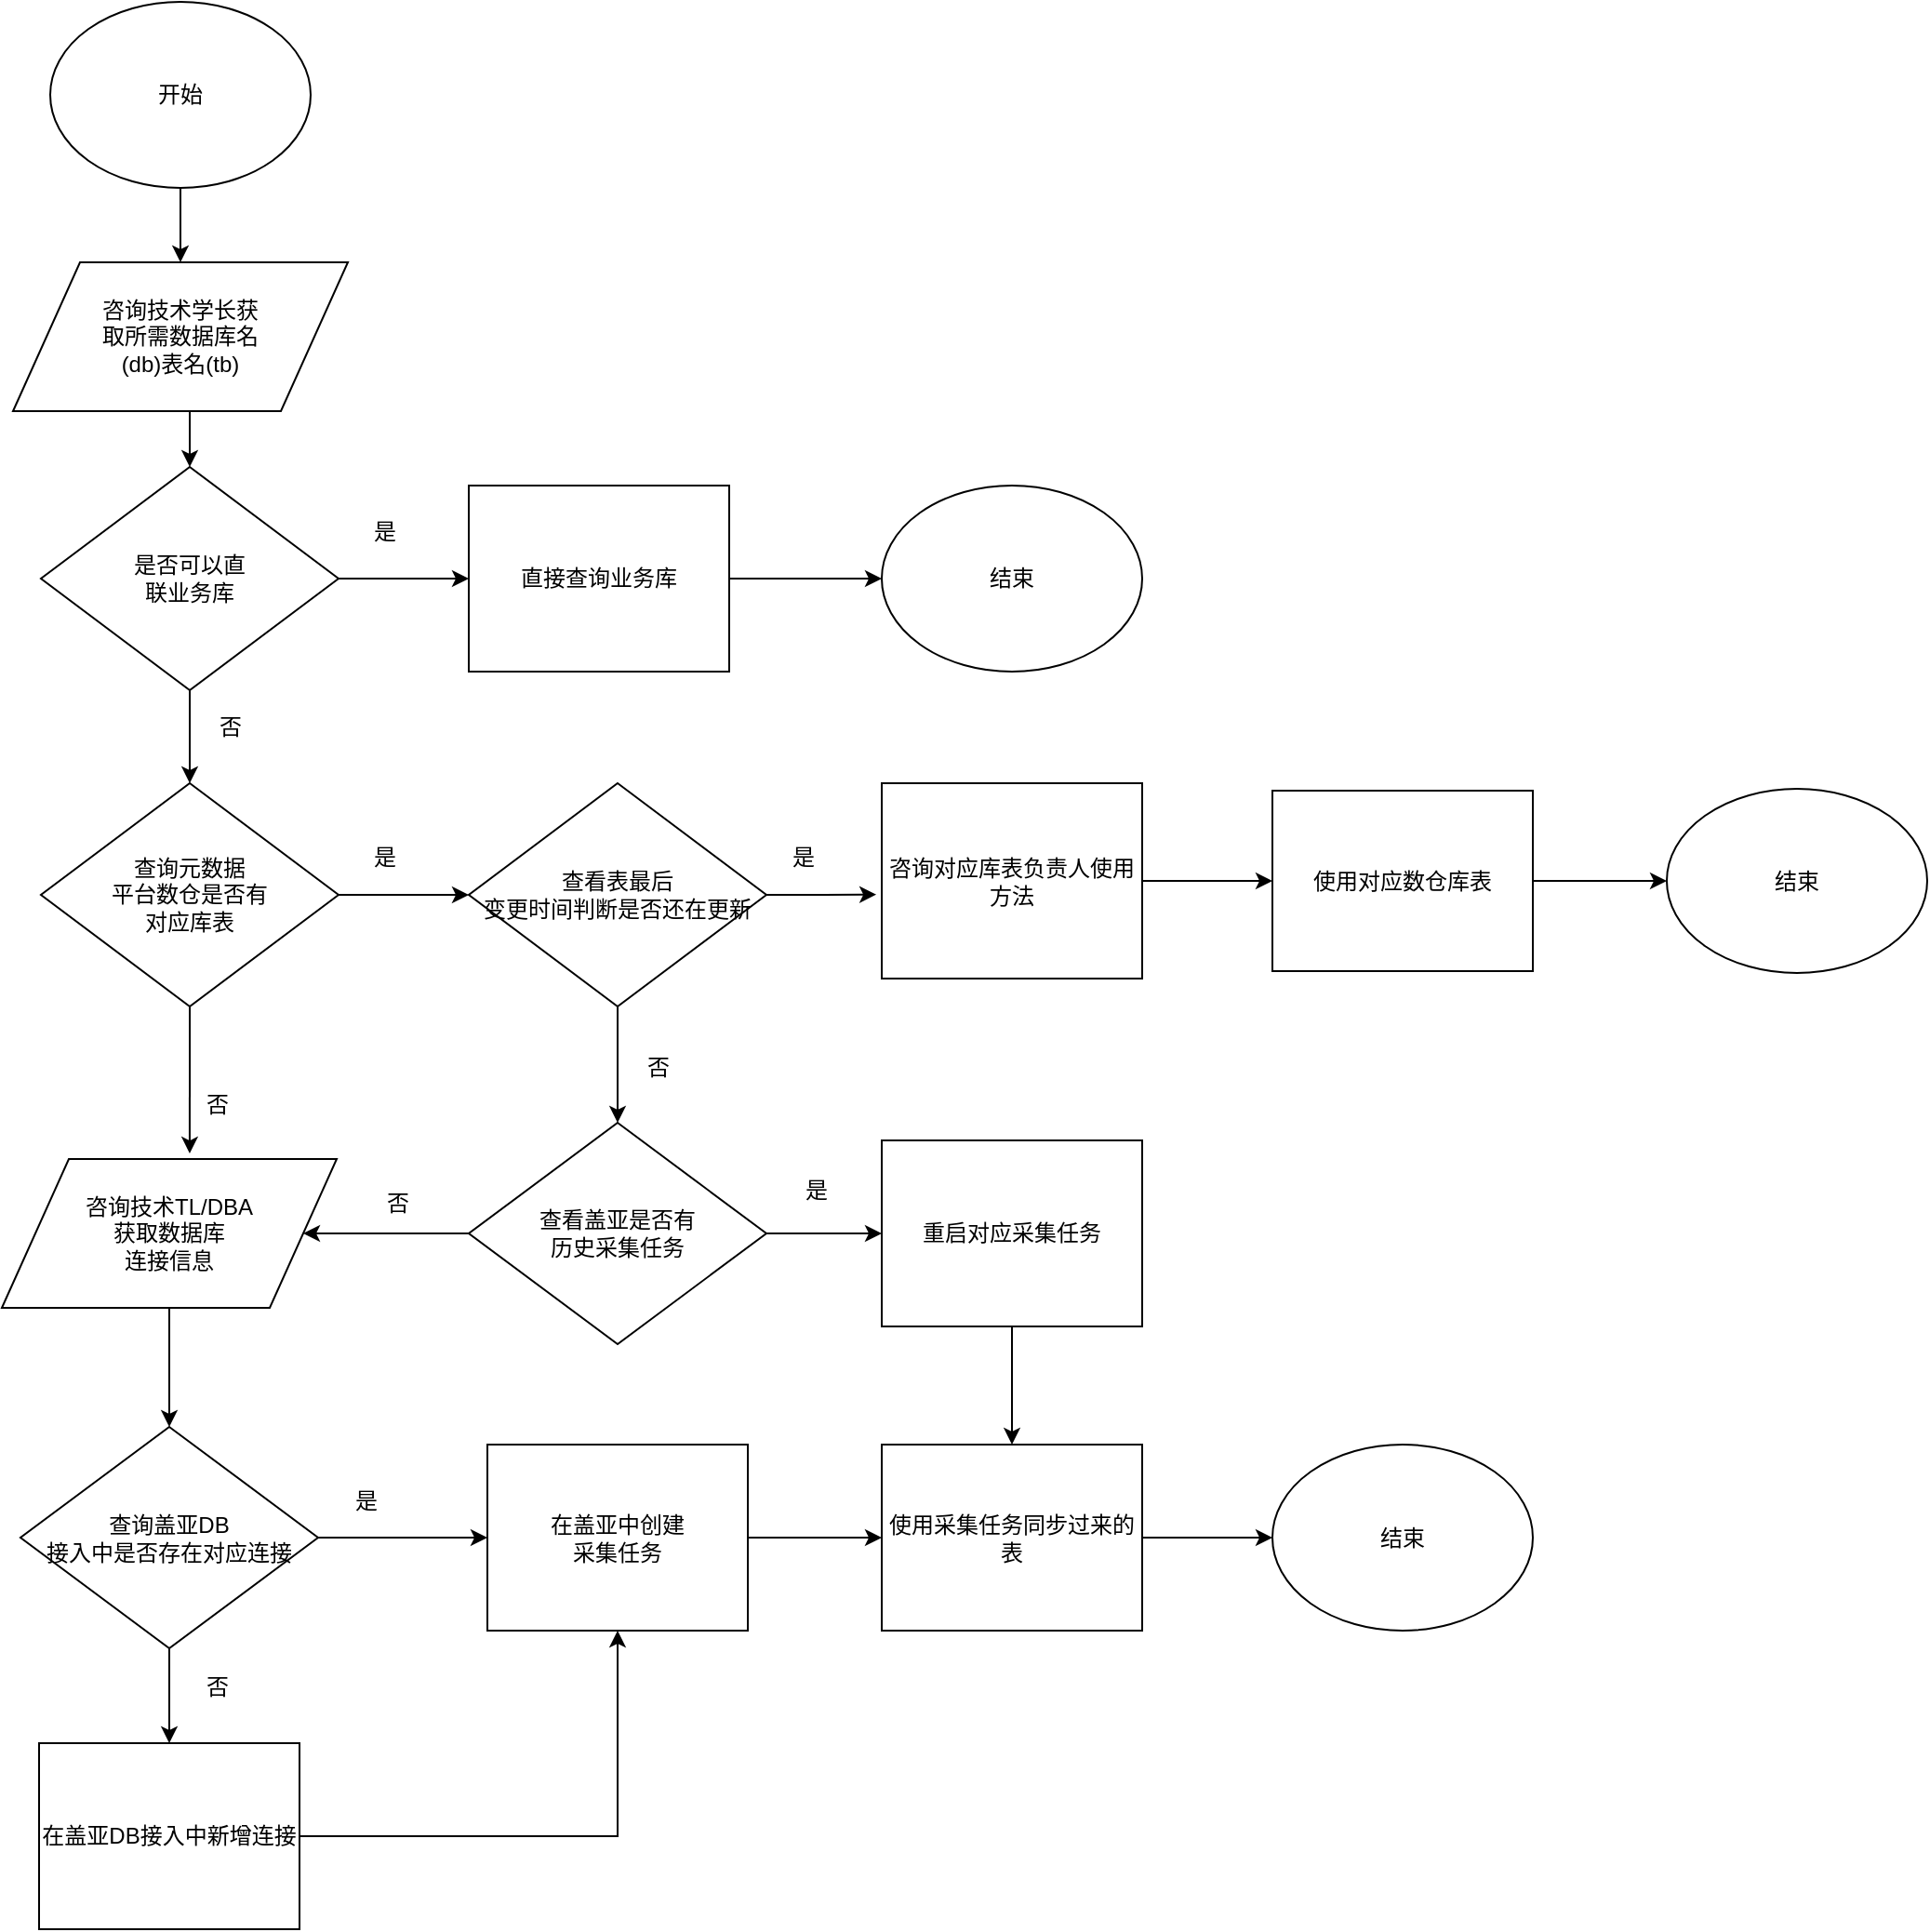 <mxfile version="13.3.5" type="github">
  <diagram id="GlrmGB7Cg13xpDT-XPhr" name="第 1 页">
    <mxGraphModel dx="946" dy="662" grid="1" gridSize="10" guides="1" tooltips="1" connect="1" arrows="1" fold="1" page="1" pageScale="1" pageWidth="827" pageHeight="1169" math="0" shadow="0">
      <root>
        <mxCell id="0" />
        <mxCell id="1" parent="0" />
        <mxCell id="u_nAJyTLqQvdmRVoEmsV-29" style="edgeStyle=orthogonalEdgeStyle;rounded=0;orthogonalLoop=1;jettySize=auto;html=1;exitX=0.5;exitY=1;exitDx=0;exitDy=0;entryX=0.5;entryY=0;entryDx=0;entryDy=0;" parent="1" source="u_nAJyTLqQvdmRVoEmsV-1" target="u_nAJyTLqQvdmRVoEmsV-26" edge="1">
          <mxGeometry relative="1" as="geometry" />
        </mxCell>
        <mxCell id="u_nAJyTLqQvdmRVoEmsV-1" value="开始" style="ellipse;whiteSpace=wrap;html=1;" parent="1" vertex="1">
          <mxGeometry x="93" y="20" width="140" height="100" as="geometry" />
        </mxCell>
        <mxCell id="u_nAJyTLqQvdmRVoEmsV-16" style="edgeStyle=orthogonalEdgeStyle;rounded=0;orthogonalLoop=1;jettySize=auto;html=1;entryX=0;entryY=0.5;entryDx=0;entryDy=0;" parent="1" source="u_nAJyTLqQvdmRVoEmsV-4" target="u_nAJyTLqQvdmRVoEmsV-15" edge="1">
          <mxGeometry relative="1" as="geometry" />
        </mxCell>
        <mxCell id="u_nAJyTLqQvdmRVoEmsV-4" value="直接查询业务库" style="rounded=0;whiteSpace=wrap;html=1;" parent="1" vertex="1">
          <mxGeometry x="318" y="280" width="140" height="100" as="geometry" />
        </mxCell>
        <mxCell id="u_nAJyTLqQvdmRVoEmsV-7" style="edgeStyle=orthogonalEdgeStyle;rounded=0;orthogonalLoop=1;jettySize=auto;html=1;entryX=0;entryY=0.5;entryDx=0;entryDy=0;" parent="1" source="u_nAJyTLqQvdmRVoEmsV-6" target="u_nAJyTLqQvdmRVoEmsV-4" edge="1">
          <mxGeometry relative="1" as="geometry" />
        </mxCell>
        <mxCell id="u_nAJyTLqQvdmRVoEmsV-10" style="edgeStyle=orthogonalEdgeStyle;rounded=0;orthogonalLoop=1;jettySize=auto;html=1;" parent="1" source="u_nAJyTLqQvdmRVoEmsV-6" target="u_nAJyTLqQvdmRVoEmsV-13" edge="1">
          <mxGeometry relative="1" as="geometry" />
        </mxCell>
        <mxCell id="u_nAJyTLqQvdmRVoEmsV-6" value="是否可以直&lt;br&gt;联业务库" style="rhombus;whiteSpace=wrap;html=1;" parent="1" vertex="1">
          <mxGeometry x="88" y="270" width="160" height="120" as="geometry" />
        </mxCell>
        <mxCell id="u_nAJyTLqQvdmRVoEmsV-8" value="是" style="text;html=1;strokeColor=none;fillColor=none;align=center;verticalAlign=middle;whiteSpace=wrap;rounded=0;" parent="1" vertex="1">
          <mxGeometry x="253" y="295" width="40" height="20" as="geometry" />
        </mxCell>
        <mxCell id="u_nAJyTLqQvdmRVoEmsV-19" style="edgeStyle=orthogonalEdgeStyle;rounded=0;orthogonalLoop=1;jettySize=auto;html=1;entryX=0;entryY=0.5;entryDx=0;entryDy=0;" parent="1" source="u_nAJyTLqQvdmRVoEmsV-9" target="u_nAJyTLqQvdmRVoEmsV-18" edge="1">
          <mxGeometry relative="1" as="geometry" />
        </mxCell>
        <mxCell id="u_nAJyTLqQvdmRVoEmsV-9" value="使用对应数仓库表" style="rounded=0;whiteSpace=wrap;html=1;" parent="1" vertex="1">
          <mxGeometry x="750" y="444" width="140" height="97" as="geometry" />
        </mxCell>
        <mxCell id="u_nAJyTLqQvdmRVoEmsV-11" value="否" style="text;html=1;strokeColor=none;fillColor=none;align=center;verticalAlign=middle;whiteSpace=wrap;rounded=0;" parent="1" vertex="1">
          <mxGeometry x="170" y="400" width="40" height="20" as="geometry" />
        </mxCell>
        <mxCell id="x_En7KskdglsmadCZ8Tj-6" style="edgeStyle=orthogonalEdgeStyle;rounded=0;orthogonalLoop=1;jettySize=auto;html=1;entryX=0;entryY=0.5;entryDx=0;entryDy=0;" edge="1" parent="1" source="u_nAJyTLqQvdmRVoEmsV-13" target="x_En7KskdglsmadCZ8Tj-5">
          <mxGeometry relative="1" as="geometry" />
        </mxCell>
        <mxCell id="u_nAJyTLqQvdmRVoEmsV-13" value="查询元数据&lt;br&gt;平台数仓是否有&lt;br&gt;对应库表" style="rhombus;whiteSpace=wrap;html=1;" parent="1" vertex="1">
          <mxGeometry x="88" y="440" width="160" height="120" as="geometry" />
        </mxCell>
        <mxCell id="u_nAJyTLqQvdmRVoEmsV-15" value="结束" style="ellipse;whiteSpace=wrap;html=1;" parent="1" vertex="1">
          <mxGeometry x="540" y="280" width="140" height="100" as="geometry" />
        </mxCell>
        <mxCell id="u_nAJyTLqQvdmRVoEmsV-18" value="结束" style="ellipse;whiteSpace=wrap;html=1;" parent="1" vertex="1">
          <mxGeometry x="962" y="443" width="140" height="99" as="geometry" />
        </mxCell>
        <mxCell id="u_nAJyTLqQvdmRVoEmsV-20" value="是" style="text;html=1;strokeColor=none;fillColor=none;align=center;verticalAlign=middle;whiteSpace=wrap;rounded=0;" parent="1" vertex="1">
          <mxGeometry x="253" y="470" width="40" height="20" as="geometry" />
        </mxCell>
        <mxCell id="u_nAJyTLqQvdmRVoEmsV-42" style="edgeStyle=orthogonalEdgeStyle;rounded=0;orthogonalLoop=1;jettySize=auto;html=1;exitX=0.5;exitY=1;exitDx=0;exitDy=0;entryX=0.561;entryY=-0.037;entryDx=0;entryDy=0;entryPerimeter=0;" parent="1" source="u_nAJyTLqQvdmRVoEmsV-13" target="u_nAJyTLqQvdmRVoEmsV-41" edge="1">
          <mxGeometry relative="1" as="geometry">
            <mxPoint x="168" y="715" as="sourcePoint" />
          </mxGeometry>
        </mxCell>
        <mxCell id="u_nAJyTLqQvdmRVoEmsV-30" style="edgeStyle=orthogonalEdgeStyle;rounded=0;orthogonalLoop=1;jettySize=auto;html=1;exitX=0.5;exitY=1;exitDx=0;exitDy=0;entryX=0.5;entryY=0;entryDx=0;entryDy=0;" parent="1" source="u_nAJyTLqQvdmRVoEmsV-26" target="u_nAJyTLqQvdmRVoEmsV-6" edge="1">
          <mxGeometry relative="1" as="geometry" />
        </mxCell>
        <mxCell id="u_nAJyTLqQvdmRVoEmsV-26" value="&lt;span&gt;咨询技术学长获&lt;br&gt;取所需数据库名&lt;br&gt;(db)表名(tb)&lt;/span&gt;" style="shape=parallelogram;perimeter=parallelogramPerimeter;whiteSpace=wrap;html=1;" parent="1" vertex="1">
          <mxGeometry x="73" y="160" width="180" height="80" as="geometry" />
        </mxCell>
        <mxCell id="u_nAJyTLqQvdmRVoEmsV-46" style="edgeStyle=orthogonalEdgeStyle;rounded=0;orthogonalLoop=1;jettySize=auto;html=1;entryX=0.5;entryY=0;entryDx=0;entryDy=0;" parent="1" source="u_nAJyTLqQvdmRVoEmsV-41" target="u_nAJyTLqQvdmRVoEmsV-45" edge="1">
          <mxGeometry relative="1" as="geometry" />
        </mxCell>
        <mxCell id="u_nAJyTLqQvdmRVoEmsV-41" value="&lt;span&gt;咨询技术TL/DBA&lt;br&gt;获取数据库&lt;br&gt;连接信息&lt;/span&gt;" style="shape=parallelogram;perimeter=parallelogramPerimeter;whiteSpace=wrap;html=1;" parent="1" vertex="1">
          <mxGeometry x="67" y="642" width="180" height="80" as="geometry" />
        </mxCell>
        <mxCell id="u_nAJyTLqQvdmRVoEmsV-49" style="edgeStyle=orthogonalEdgeStyle;rounded=0;orthogonalLoop=1;jettySize=auto;html=1;exitX=1;exitY=0.5;exitDx=0;exitDy=0;entryX=0;entryY=0.5;entryDx=0;entryDy=0;" parent="1" source="u_nAJyTLqQvdmRVoEmsV-45" target="u_nAJyTLqQvdmRVoEmsV-47" edge="1">
          <mxGeometry relative="1" as="geometry" />
        </mxCell>
        <mxCell id="u_nAJyTLqQvdmRVoEmsV-55" style="edgeStyle=orthogonalEdgeStyle;rounded=0;orthogonalLoop=1;jettySize=auto;html=1;exitX=0.5;exitY=1;exitDx=0;exitDy=0;entryX=0.5;entryY=0;entryDx=0;entryDy=0;" parent="1" source="u_nAJyTLqQvdmRVoEmsV-45" target="u_nAJyTLqQvdmRVoEmsV-54" edge="1">
          <mxGeometry relative="1" as="geometry" />
        </mxCell>
        <mxCell id="u_nAJyTLqQvdmRVoEmsV-45" value="查询盖亚DB&lt;br&gt;接入中是否存在对应连接" style="rhombus;whiteSpace=wrap;html=1;" parent="1" vertex="1">
          <mxGeometry x="77" y="786" width="160" height="119" as="geometry" />
        </mxCell>
        <mxCell id="u_nAJyTLqQvdmRVoEmsV-50" style="edgeStyle=orthogonalEdgeStyle;rounded=0;orthogonalLoop=1;jettySize=auto;html=1;entryX=0;entryY=0.5;entryDx=0;entryDy=0;" parent="1" source="u_nAJyTLqQvdmRVoEmsV-47" target="u_nAJyTLqQvdmRVoEmsV-48" edge="1">
          <mxGeometry relative="1" as="geometry" />
        </mxCell>
        <mxCell id="u_nAJyTLqQvdmRVoEmsV-47" value="在盖亚中创建&lt;br&gt;采集任务" style="rounded=0;whiteSpace=wrap;html=1;" parent="1" vertex="1">
          <mxGeometry x="328" y="795.5" width="140" height="100" as="geometry" />
        </mxCell>
        <mxCell id="u_nAJyTLqQvdmRVoEmsV-52" style="edgeStyle=orthogonalEdgeStyle;rounded=0;orthogonalLoop=1;jettySize=auto;html=1;exitX=1;exitY=0.5;exitDx=0;exitDy=0;entryX=0;entryY=0.5;entryDx=0;entryDy=0;" parent="1" source="u_nAJyTLqQvdmRVoEmsV-48" target="u_nAJyTLqQvdmRVoEmsV-51" edge="1">
          <mxGeometry relative="1" as="geometry">
            <mxPoint x="750" y="845.5" as="targetPoint" />
          </mxGeometry>
        </mxCell>
        <mxCell id="u_nAJyTLqQvdmRVoEmsV-48" value="使用采集任务同步过来的表" style="rounded=0;whiteSpace=wrap;html=1;" parent="1" vertex="1">
          <mxGeometry x="540" y="795.5" width="140" height="100" as="geometry" />
        </mxCell>
        <mxCell id="u_nAJyTLqQvdmRVoEmsV-51" value="结束" style="ellipse;whiteSpace=wrap;html=1;" parent="1" vertex="1">
          <mxGeometry x="750" y="795.5" width="140" height="100" as="geometry" />
        </mxCell>
        <mxCell id="u_nAJyTLqQvdmRVoEmsV-53" value="是" style="text;html=1;strokeColor=none;fillColor=none;align=center;verticalAlign=middle;whiteSpace=wrap;rounded=0;" parent="1" vertex="1">
          <mxGeometry x="243" y="816" width="40" height="20" as="geometry" />
        </mxCell>
        <mxCell id="u_nAJyTLqQvdmRVoEmsV-57" style="edgeStyle=orthogonalEdgeStyle;rounded=0;orthogonalLoop=1;jettySize=auto;html=1;exitX=1;exitY=0.5;exitDx=0;exitDy=0;entryX=0.5;entryY=1;entryDx=0;entryDy=0;" parent="1" source="u_nAJyTLqQvdmRVoEmsV-54" target="u_nAJyTLqQvdmRVoEmsV-47" edge="1">
          <mxGeometry relative="1" as="geometry" />
        </mxCell>
        <mxCell id="u_nAJyTLqQvdmRVoEmsV-54" value="在盖亚DB接入中新增连接" style="rounded=0;whiteSpace=wrap;html=1;" parent="1" vertex="1">
          <mxGeometry x="87" y="956" width="140" height="100" as="geometry" />
        </mxCell>
        <mxCell id="u_nAJyTLqQvdmRVoEmsV-56" value="否" style="text;html=1;strokeColor=none;fillColor=none;align=center;verticalAlign=middle;whiteSpace=wrap;rounded=0;" parent="1" vertex="1">
          <mxGeometry x="163" y="916" width="40" height="20" as="geometry" />
        </mxCell>
        <mxCell id="u_nAJyTLqQvdmRVoEmsV-65" style="edgeStyle=orthogonalEdgeStyle;rounded=0;orthogonalLoop=1;jettySize=auto;html=1;exitX=1;exitY=0.5;exitDx=0;exitDy=0;entryX=0;entryY=0.5;entryDx=0;entryDy=0;" parent="1" source="u_nAJyTLqQvdmRVoEmsV-59" target="u_nAJyTLqQvdmRVoEmsV-62" edge="1">
          <mxGeometry relative="1" as="geometry" />
        </mxCell>
        <mxCell id="u_nAJyTLqQvdmRVoEmsV-71" style="edgeStyle=orthogonalEdgeStyle;rounded=0;orthogonalLoop=1;jettySize=auto;html=1;exitX=0;exitY=0.5;exitDx=0;exitDy=0;entryX=1;entryY=0.5;entryDx=0;entryDy=0;" parent="1" source="u_nAJyTLqQvdmRVoEmsV-59" target="u_nAJyTLqQvdmRVoEmsV-41" edge="1">
          <mxGeometry relative="1" as="geometry" />
        </mxCell>
        <mxCell id="u_nAJyTLqQvdmRVoEmsV-59" value="查看盖亚是否有&lt;br&gt;历史采集任务" style="rhombus;whiteSpace=wrap;html=1;" parent="1" vertex="1">
          <mxGeometry x="318" y="622.5" width="160" height="119" as="geometry" />
        </mxCell>
        <mxCell id="u_nAJyTLqQvdmRVoEmsV-66" style="edgeStyle=orthogonalEdgeStyle;rounded=0;orthogonalLoop=1;jettySize=auto;html=1;exitX=0.5;exitY=1;exitDx=0;exitDy=0;entryX=0.5;entryY=0;entryDx=0;entryDy=0;" parent="1" source="u_nAJyTLqQvdmRVoEmsV-62" target="u_nAJyTLqQvdmRVoEmsV-48" edge="1">
          <mxGeometry relative="1" as="geometry" />
        </mxCell>
        <mxCell id="u_nAJyTLqQvdmRVoEmsV-62" value="重启对应采集任务" style="rounded=0;whiteSpace=wrap;html=1;" parent="1" vertex="1">
          <mxGeometry x="540" y="632" width="140" height="100" as="geometry" />
        </mxCell>
        <mxCell id="u_nAJyTLqQvdmRVoEmsV-67" value="是" style="text;html=1;strokeColor=none;fillColor=none;align=center;verticalAlign=middle;whiteSpace=wrap;rounded=0;" parent="1" vertex="1">
          <mxGeometry x="485" y="649" width="40" height="20" as="geometry" />
        </mxCell>
        <mxCell id="u_nAJyTLqQvdmRVoEmsV-69" value="否" style="text;html=1;strokeColor=none;fillColor=none;align=center;verticalAlign=middle;whiteSpace=wrap;rounded=0;" parent="1" vertex="1">
          <mxGeometry x="260" y="656" width="40" height="20" as="geometry" />
        </mxCell>
        <mxCell id="u_nAJyTLqQvdmRVoEmsV-70" value="否" style="text;html=1;strokeColor=none;fillColor=none;align=center;verticalAlign=middle;whiteSpace=wrap;rounded=0;" parent="1" vertex="1">
          <mxGeometry x="163" y="602.5" width="40" height="20" as="geometry" />
        </mxCell>
        <mxCell id="x_En7KskdglsmadCZ8Tj-4" style="edgeStyle=orthogonalEdgeStyle;rounded=0;orthogonalLoop=1;jettySize=auto;html=1;entryX=0;entryY=0.5;entryDx=0;entryDy=0;" edge="1" parent="1" source="x_En7KskdglsmadCZ8Tj-1" target="u_nAJyTLqQvdmRVoEmsV-9">
          <mxGeometry relative="1" as="geometry" />
        </mxCell>
        <mxCell id="x_En7KskdglsmadCZ8Tj-1" value="咨询对应库表负责人使用方法" style="rounded=0;whiteSpace=wrap;html=1;" vertex="1" parent="1">
          <mxGeometry x="540" y="440" width="140" height="105" as="geometry" />
        </mxCell>
        <mxCell id="x_En7KskdglsmadCZ8Tj-7" style="edgeStyle=orthogonalEdgeStyle;rounded=0;orthogonalLoop=1;jettySize=auto;html=1;entryX=-0.021;entryY=0.57;entryDx=0;entryDy=0;entryPerimeter=0;" edge="1" parent="1" source="x_En7KskdglsmadCZ8Tj-5" target="x_En7KskdglsmadCZ8Tj-1">
          <mxGeometry relative="1" as="geometry" />
        </mxCell>
        <mxCell id="x_En7KskdglsmadCZ8Tj-9" style="edgeStyle=orthogonalEdgeStyle;rounded=0;orthogonalLoop=1;jettySize=auto;html=1;entryX=0.5;entryY=0;entryDx=0;entryDy=0;" edge="1" parent="1" source="x_En7KskdglsmadCZ8Tj-5" target="u_nAJyTLqQvdmRVoEmsV-59">
          <mxGeometry relative="1" as="geometry" />
        </mxCell>
        <mxCell id="x_En7KskdglsmadCZ8Tj-5" value="查看表最后&lt;br&gt;变更时间判断是否还在更新" style="rhombus;whiteSpace=wrap;html=1;" vertex="1" parent="1">
          <mxGeometry x="318" y="440" width="160" height="120" as="geometry" />
        </mxCell>
        <mxCell id="x_En7KskdglsmadCZ8Tj-8" value="是" style="text;html=1;strokeColor=none;fillColor=none;align=center;verticalAlign=middle;whiteSpace=wrap;rounded=0;" vertex="1" parent="1">
          <mxGeometry x="478" y="470" width="40" height="20" as="geometry" />
        </mxCell>
        <mxCell id="x_En7KskdglsmadCZ8Tj-10" value="否" style="text;html=1;strokeColor=none;fillColor=none;align=center;verticalAlign=middle;whiteSpace=wrap;rounded=0;" vertex="1" parent="1">
          <mxGeometry x="400" y="582.5" width="40" height="20" as="geometry" />
        </mxCell>
      </root>
    </mxGraphModel>
  </diagram>
</mxfile>
